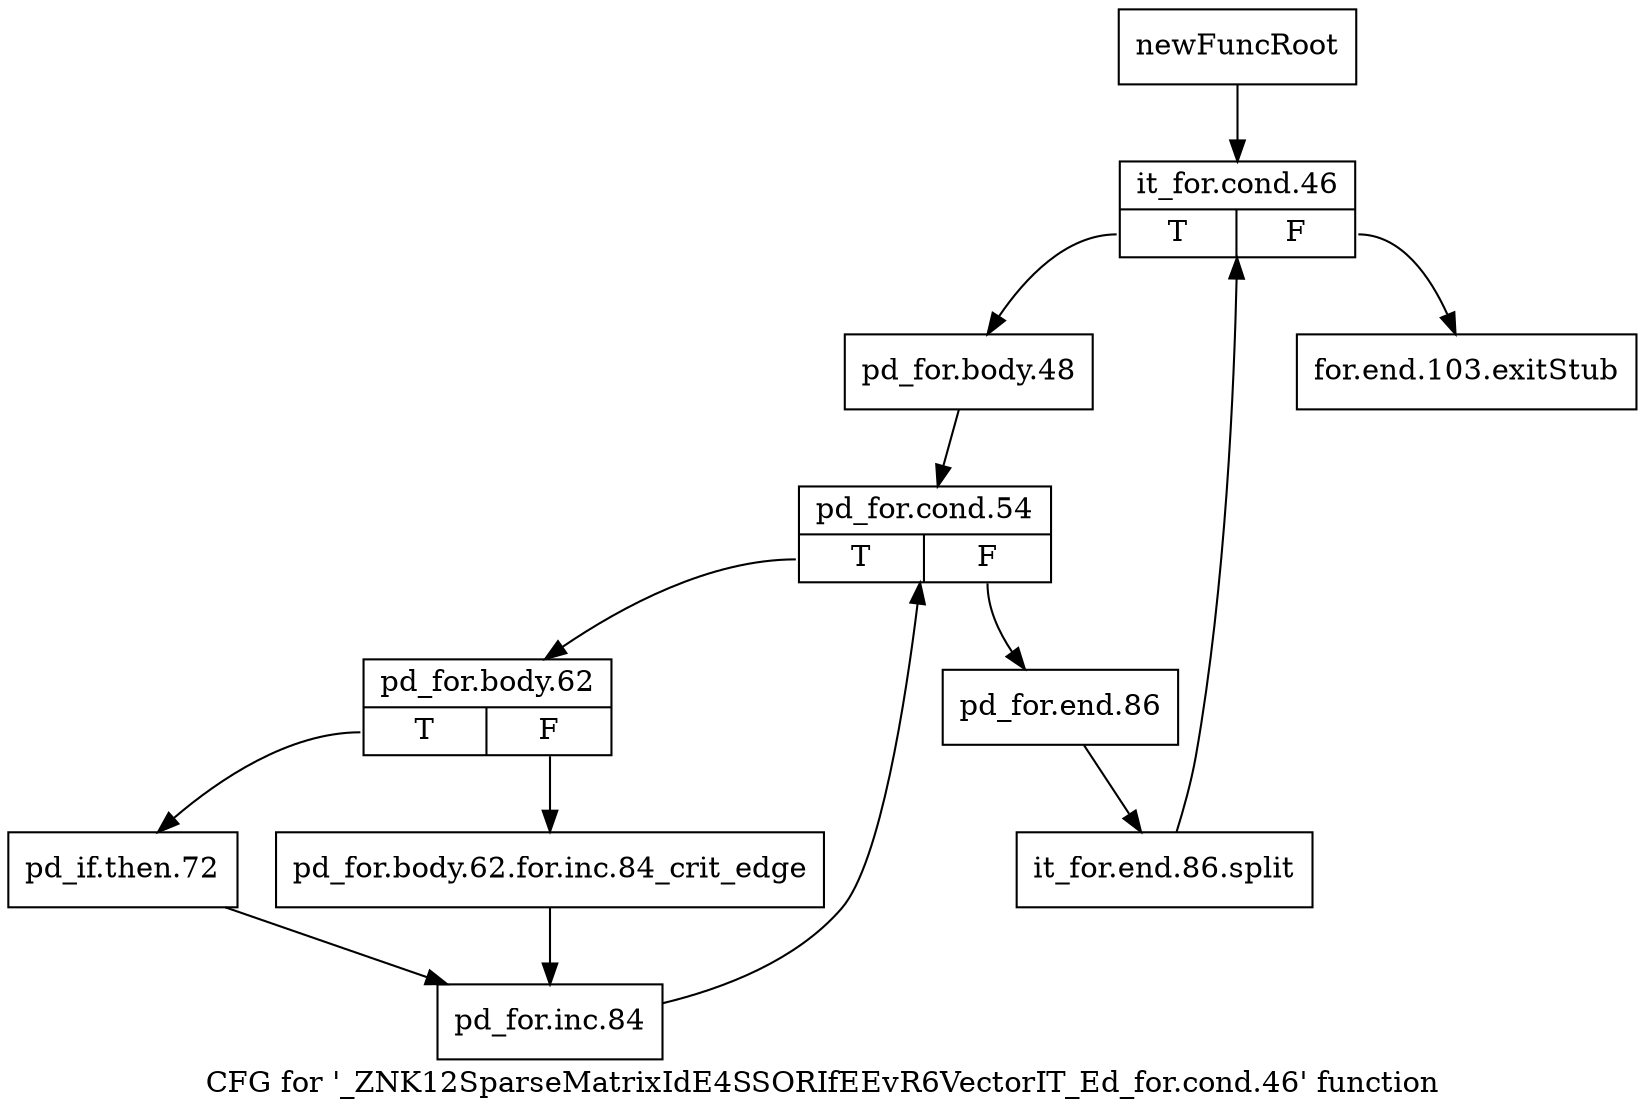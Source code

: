 digraph "CFG for '_ZNK12SparseMatrixIdE4SSORIfEEvR6VectorIT_Ed_for.cond.46' function" {
	label="CFG for '_ZNK12SparseMatrixIdE4SSORIfEEvR6VectorIT_Ed_for.cond.46' function";

	Node0x969a4b0 [shape=record,label="{newFuncRoot}"];
	Node0x969a4b0 -> Node0x969a550;
	Node0x969a500 [shape=record,label="{for.end.103.exitStub}"];
	Node0x969a550 [shape=record,label="{it_for.cond.46|{<s0>T|<s1>F}}"];
	Node0x969a550:s0 -> Node0x969a5a0;
	Node0x969a550:s1 -> Node0x969a500;
	Node0x969a5a0 [shape=record,label="{pd_for.body.48}"];
	Node0x969a5a0 -> Node0x969a5f0;
	Node0x969a5f0 [shape=record,label="{pd_for.cond.54|{<s0>T|<s1>F}}"];
	Node0x969a5f0:s0 -> Node0x969a690;
	Node0x969a5f0:s1 -> Node0x969a640;
	Node0x969a640 [shape=record,label="{pd_for.end.86}"];
	Node0x969a640 -> Node0xab1f210;
	Node0xab1f210 [shape=record,label="{it_for.end.86.split}"];
	Node0xab1f210 -> Node0x969a550;
	Node0x969a690 [shape=record,label="{pd_for.body.62|{<s0>T|<s1>F}}"];
	Node0x969a690:s0 -> Node0x969a730;
	Node0x969a690:s1 -> Node0x969a6e0;
	Node0x969a6e0 [shape=record,label="{pd_for.body.62.for.inc.84_crit_edge}"];
	Node0x969a6e0 -> Node0x969a780;
	Node0x969a730 [shape=record,label="{pd_if.then.72}"];
	Node0x969a730 -> Node0x969a780;
	Node0x969a780 [shape=record,label="{pd_for.inc.84}"];
	Node0x969a780 -> Node0x969a5f0;
}
